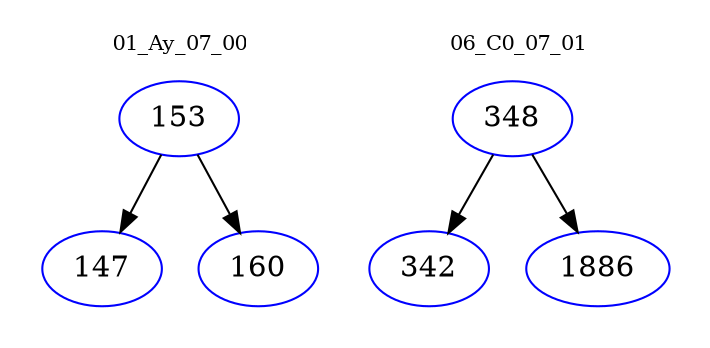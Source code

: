 digraph{
subgraph cluster_0 {
color = white
label = "01_Ay_07_00";
fontsize=10;
T0_153 [label="153", color="blue"]
T0_153 -> T0_147 [color="black"]
T0_147 [label="147", color="blue"]
T0_153 -> T0_160 [color="black"]
T0_160 [label="160", color="blue"]
}
subgraph cluster_1 {
color = white
label = "06_C0_07_01";
fontsize=10;
T1_348 [label="348", color="blue"]
T1_348 -> T1_342 [color="black"]
T1_342 [label="342", color="blue"]
T1_348 -> T1_1886 [color="black"]
T1_1886 [label="1886", color="blue"]
}
}
